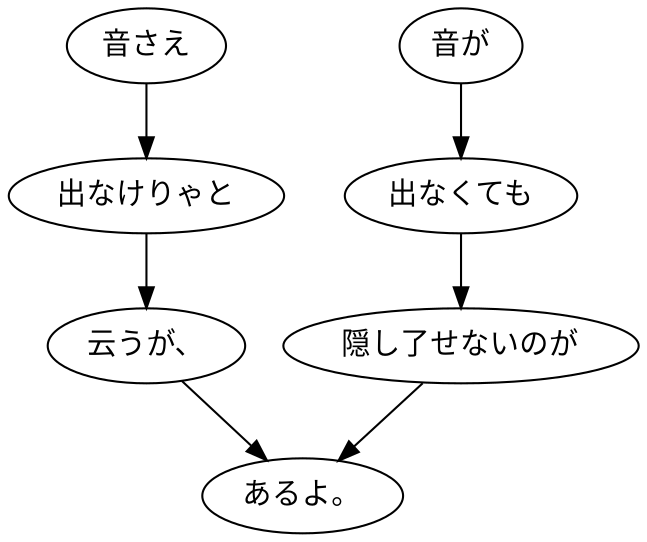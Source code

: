 digraph graph8210 {
	node0 [label="音さえ"];
	node1 [label="出なけりゃと"];
	node2 [label="云うが、"];
	node3 [label="音が"];
	node4 [label="出なくても"];
	node5 [label="隠し了せないのが"];
	node6 [label="あるよ。"];
	node0 -> node1;
	node1 -> node2;
	node2 -> node6;
	node3 -> node4;
	node4 -> node5;
	node5 -> node6;
}
